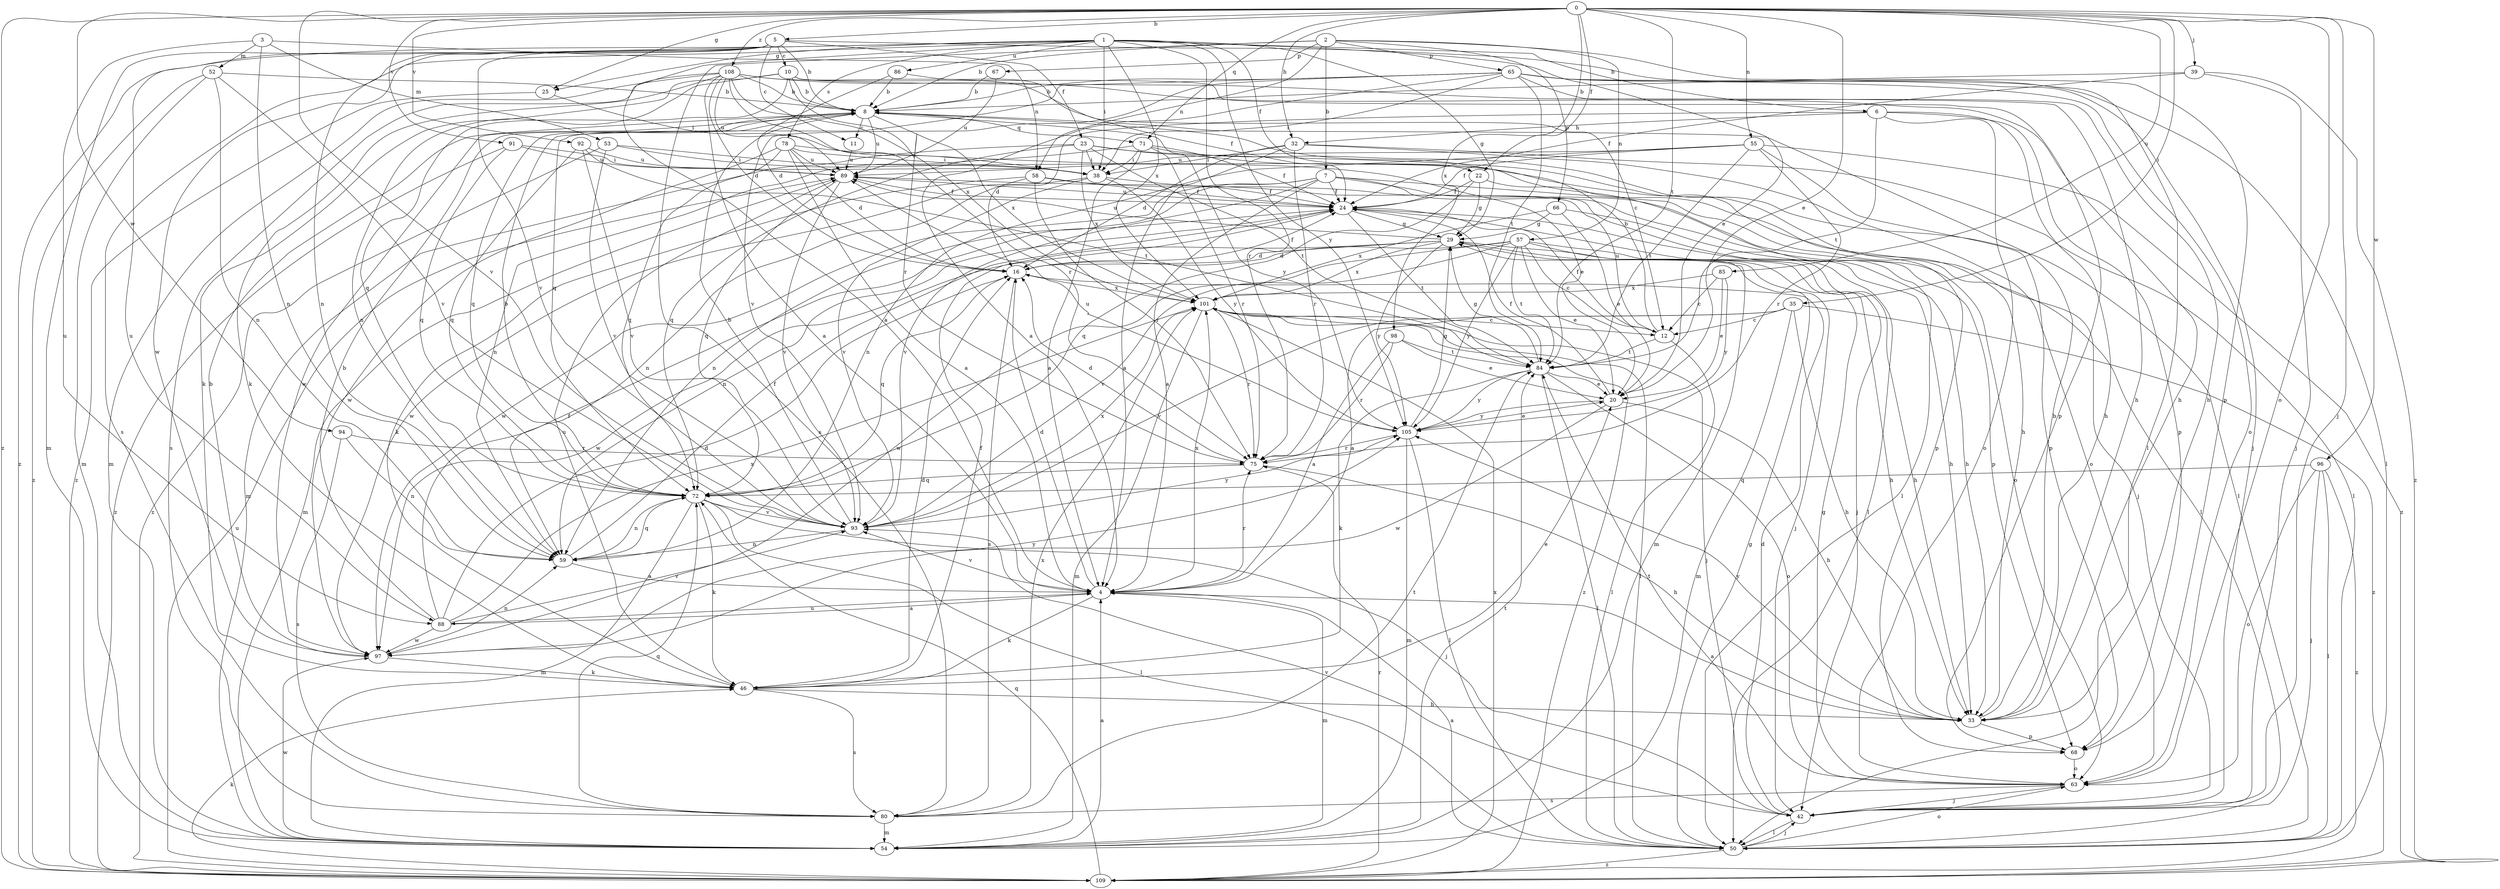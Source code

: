 strict digraph  {
0;
1;
2;
3;
4;
5;
6;
7;
8;
10;
11;
12;
16;
20;
22;
23;
24;
25;
29;
32;
33;
35;
38;
39;
42;
46;
50;
52;
53;
54;
55;
57;
58;
59;
63;
65;
66;
67;
68;
71;
72;
75;
78;
80;
84;
85;
86;
88;
89;
91;
92;
93;
94;
96;
97;
98;
101;
105;
108;
109;
0 -> 5  [label=b];
0 -> 20  [label=e];
0 -> 22  [label=f];
0 -> 25  [label=g];
0 -> 32  [label=h];
0 -> 35  [label=i];
0 -> 39  [label=j];
0 -> 42  [label=j];
0 -> 55  [label=n];
0 -> 63  [label=o];
0 -> 71  [label=q];
0 -> 84  [label=t];
0 -> 85  [label=u];
0 -> 91  [label=v];
0 -> 92  [label=v];
0 -> 93  [label=v];
0 -> 94  [label=w];
0 -> 96  [label=w];
0 -> 98  [label=x];
0 -> 108  [label=z];
0 -> 109  [label=z];
1 -> 4  [label=a];
1 -> 6  [label=b];
1 -> 20  [label=e];
1 -> 22  [label=f];
1 -> 25  [label=g];
1 -> 29  [label=g];
1 -> 38  [label=i];
1 -> 75  [label=r];
1 -> 78  [label=s];
1 -> 80  [label=s];
1 -> 86  [label=u];
1 -> 97  [label=w];
1 -> 101  [label=x];
1 -> 105  [label=y];
1 -> 109  [label=z];
2 -> 7  [label=b];
2 -> 8  [label=b];
2 -> 57  [label=n];
2 -> 58  [label=n];
2 -> 65  [label=p];
2 -> 66  [label=p];
2 -> 67  [label=p];
2 -> 68  [label=p];
2 -> 80  [label=s];
3 -> 52  [label=m];
3 -> 53  [label=m];
3 -> 58  [label=n];
3 -> 59  [label=n];
3 -> 88  [label=u];
4 -> 16  [label=d];
4 -> 46  [label=k];
4 -> 54  [label=m];
4 -> 75  [label=r];
4 -> 88  [label=u];
4 -> 93  [label=v];
4 -> 101  [label=x];
5 -> 8  [label=b];
5 -> 10  [label=c];
5 -> 11  [label=c];
5 -> 23  [label=f];
5 -> 50  [label=l];
5 -> 54  [label=m];
5 -> 59  [label=n];
5 -> 88  [label=u];
5 -> 93  [label=v];
6 -> 16  [label=d];
6 -> 32  [label=h];
6 -> 33  [label=h];
6 -> 63  [label=o];
6 -> 68  [label=p];
6 -> 84  [label=t];
7 -> 4  [label=a];
7 -> 24  [label=f];
7 -> 50  [label=l];
7 -> 59  [label=n];
7 -> 63  [label=o];
7 -> 68  [label=p];
7 -> 93  [label=v];
7 -> 97  [label=w];
8 -> 11  [label=c];
8 -> 71  [label=q];
8 -> 72  [label=q];
8 -> 89  [label=u];
8 -> 97  [label=w];
8 -> 101  [label=x];
8 -> 105  [label=y];
10 -> 8  [label=b];
10 -> 33  [label=h];
10 -> 46  [label=k];
10 -> 59  [label=n];
10 -> 68  [label=p];
10 -> 72  [label=q];
10 -> 75  [label=r];
11 -> 89  [label=u];
12 -> 8  [label=b];
12 -> 24  [label=f];
12 -> 50  [label=l];
12 -> 84  [label=t];
12 -> 89  [label=u];
16 -> 24  [label=f];
16 -> 72  [label=q];
16 -> 80  [label=s];
16 -> 101  [label=x];
20 -> 24  [label=f];
20 -> 33  [label=h];
20 -> 97  [label=w];
20 -> 105  [label=y];
22 -> 24  [label=f];
22 -> 29  [label=g];
22 -> 42  [label=j];
22 -> 72  [label=q];
23 -> 38  [label=i];
23 -> 50  [label=l];
23 -> 54  [label=m];
23 -> 68  [label=p];
23 -> 72  [label=q];
23 -> 84  [label=t];
23 -> 101  [label=x];
24 -> 29  [label=g];
24 -> 33  [label=h];
24 -> 42  [label=j];
24 -> 59  [label=n];
24 -> 84  [label=t];
24 -> 89  [label=u];
25 -> 38  [label=i];
25 -> 109  [label=z];
29 -> 16  [label=d];
29 -> 33  [label=h];
29 -> 42  [label=j];
29 -> 89  [label=u];
29 -> 97  [label=w];
29 -> 101  [label=x];
29 -> 105  [label=y];
32 -> 4  [label=a];
32 -> 16  [label=d];
32 -> 38  [label=i];
32 -> 50  [label=l];
32 -> 63  [label=o];
32 -> 75  [label=r];
33 -> 4  [label=a];
33 -> 8  [label=b];
33 -> 68  [label=p];
33 -> 105  [label=y];
35 -> 4  [label=a];
35 -> 12  [label=c];
35 -> 33  [label=h];
35 -> 54  [label=m];
35 -> 93  [label=v];
35 -> 109  [label=z];
38 -> 24  [label=f];
38 -> 93  [label=v];
38 -> 97  [label=w];
38 -> 105  [label=y];
39 -> 8  [label=b];
39 -> 24  [label=f];
39 -> 42  [label=j];
39 -> 109  [label=z];
42 -> 16  [label=d];
42 -> 50  [label=l];
42 -> 93  [label=v];
46 -> 16  [label=d];
46 -> 20  [label=e];
46 -> 24  [label=f];
46 -> 33  [label=h];
46 -> 80  [label=s];
46 -> 89  [label=u];
50 -> 4  [label=a];
50 -> 29  [label=g];
50 -> 42  [label=j];
50 -> 63  [label=o];
50 -> 109  [label=z];
52 -> 8  [label=b];
52 -> 54  [label=m];
52 -> 59  [label=n];
52 -> 93  [label=v];
52 -> 109  [label=z];
53 -> 20  [label=e];
53 -> 38  [label=i];
53 -> 93  [label=v];
53 -> 109  [label=z];
54 -> 4  [label=a];
54 -> 84  [label=t];
54 -> 97  [label=w];
55 -> 24  [label=f];
55 -> 59  [label=n];
55 -> 68  [label=p];
55 -> 75  [label=r];
55 -> 84  [label=t];
55 -> 89  [label=u];
55 -> 109  [label=z];
57 -> 12  [label=c];
57 -> 16  [label=d];
57 -> 20  [label=e];
57 -> 33  [label=h];
57 -> 54  [label=m];
57 -> 84  [label=t];
57 -> 93  [label=v];
57 -> 97  [label=w];
57 -> 105  [label=y];
58 -> 24  [label=f];
58 -> 46  [label=k];
58 -> 50  [label=l];
58 -> 59  [label=n];
58 -> 75  [label=r];
59 -> 4  [label=a];
59 -> 24  [label=f];
59 -> 72  [label=q];
63 -> 29  [label=g];
63 -> 42  [label=j];
63 -> 80  [label=s];
63 -> 84  [label=t];
65 -> 4  [label=a];
65 -> 8  [label=b];
65 -> 33  [label=h];
65 -> 38  [label=i];
65 -> 42  [label=j];
65 -> 50  [label=l];
65 -> 63  [label=o];
65 -> 72  [label=q];
65 -> 84  [label=t];
65 -> 93  [label=v];
66 -> 20  [label=e];
66 -> 29  [label=g];
66 -> 33  [label=h];
66 -> 101  [label=x];
67 -> 8  [label=b];
67 -> 89  [label=u];
68 -> 63  [label=o];
71 -> 4  [label=a];
71 -> 24  [label=f];
71 -> 38  [label=i];
71 -> 50  [label=l];
71 -> 59  [label=n];
71 -> 75  [label=r];
72 -> 8  [label=b];
72 -> 42  [label=j];
72 -> 46  [label=k];
72 -> 50  [label=l];
72 -> 54  [label=m];
72 -> 59  [label=n];
72 -> 93  [label=v];
75 -> 16  [label=d];
75 -> 33  [label=h];
75 -> 72  [label=q];
78 -> 4  [label=a];
78 -> 16  [label=d];
78 -> 33  [label=h];
78 -> 38  [label=i];
78 -> 72  [label=q];
78 -> 89  [label=u];
78 -> 97  [label=w];
80 -> 54  [label=m];
80 -> 72  [label=q];
80 -> 84  [label=t];
80 -> 101  [label=x];
84 -> 20  [label=e];
84 -> 29  [label=g];
84 -> 46  [label=k];
84 -> 50  [label=l];
84 -> 63  [label=o];
84 -> 105  [label=y];
85 -> 12  [label=c];
85 -> 20  [label=e];
85 -> 101  [label=x];
85 -> 105  [label=y];
86 -> 8  [label=b];
86 -> 16  [label=d];
86 -> 24  [label=f];
88 -> 4  [label=a];
88 -> 8  [label=b];
88 -> 16  [label=d];
88 -> 24  [label=f];
88 -> 93  [label=v];
88 -> 97  [label=w];
88 -> 101  [label=x];
89 -> 24  [label=f];
89 -> 54  [label=m];
89 -> 72  [label=q];
89 -> 93  [label=v];
91 -> 38  [label=i];
91 -> 72  [label=q];
91 -> 89  [label=u];
91 -> 109  [label=z];
92 -> 72  [label=q];
92 -> 84  [label=t];
92 -> 89  [label=u];
92 -> 93  [label=v];
93 -> 8  [label=b];
93 -> 59  [label=n];
93 -> 101  [label=x];
93 -> 105  [label=y];
94 -> 59  [label=n];
94 -> 75  [label=r];
94 -> 80  [label=s];
96 -> 42  [label=j];
96 -> 50  [label=l];
96 -> 63  [label=o];
96 -> 72  [label=q];
96 -> 109  [label=z];
97 -> 8  [label=b];
97 -> 46  [label=k];
97 -> 59  [label=n];
97 -> 105  [label=y];
98 -> 4  [label=a];
98 -> 20  [label=e];
98 -> 75  [label=r];
98 -> 84  [label=t];
101 -> 12  [label=c];
101 -> 42  [label=j];
101 -> 50  [label=l];
101 -> 54  [label=m];
101 -> 75  [label=r];
101 -> 109  [label=z];
105 -> 20  [label=e];
105 -> 29  [label=g];
105 -> 50  [label=l];
105 -> 54  [label=m];
105 -> 75  [label=r];
105 -> 89  [label=u];
108 -> 4  [label=a];
108 -> 8  [label=b];
108 -> 12  [label=c];
108 -> 16  [label=d];
108 -> 33  [label=h];
108 -> 46  [label=k];
108 -> 54  [label=m];
108 -> 75  [label=r];
108 -> 80  [label=s];
108 -> 89  [label=u];
108 -> 101  [label=x];
109 -> 46  [label=k];
109 -> 72  [label=q];
109 -> 75  [label=r];
109 -> 89  [label=u];
109 -> 101  [label=x];
}
